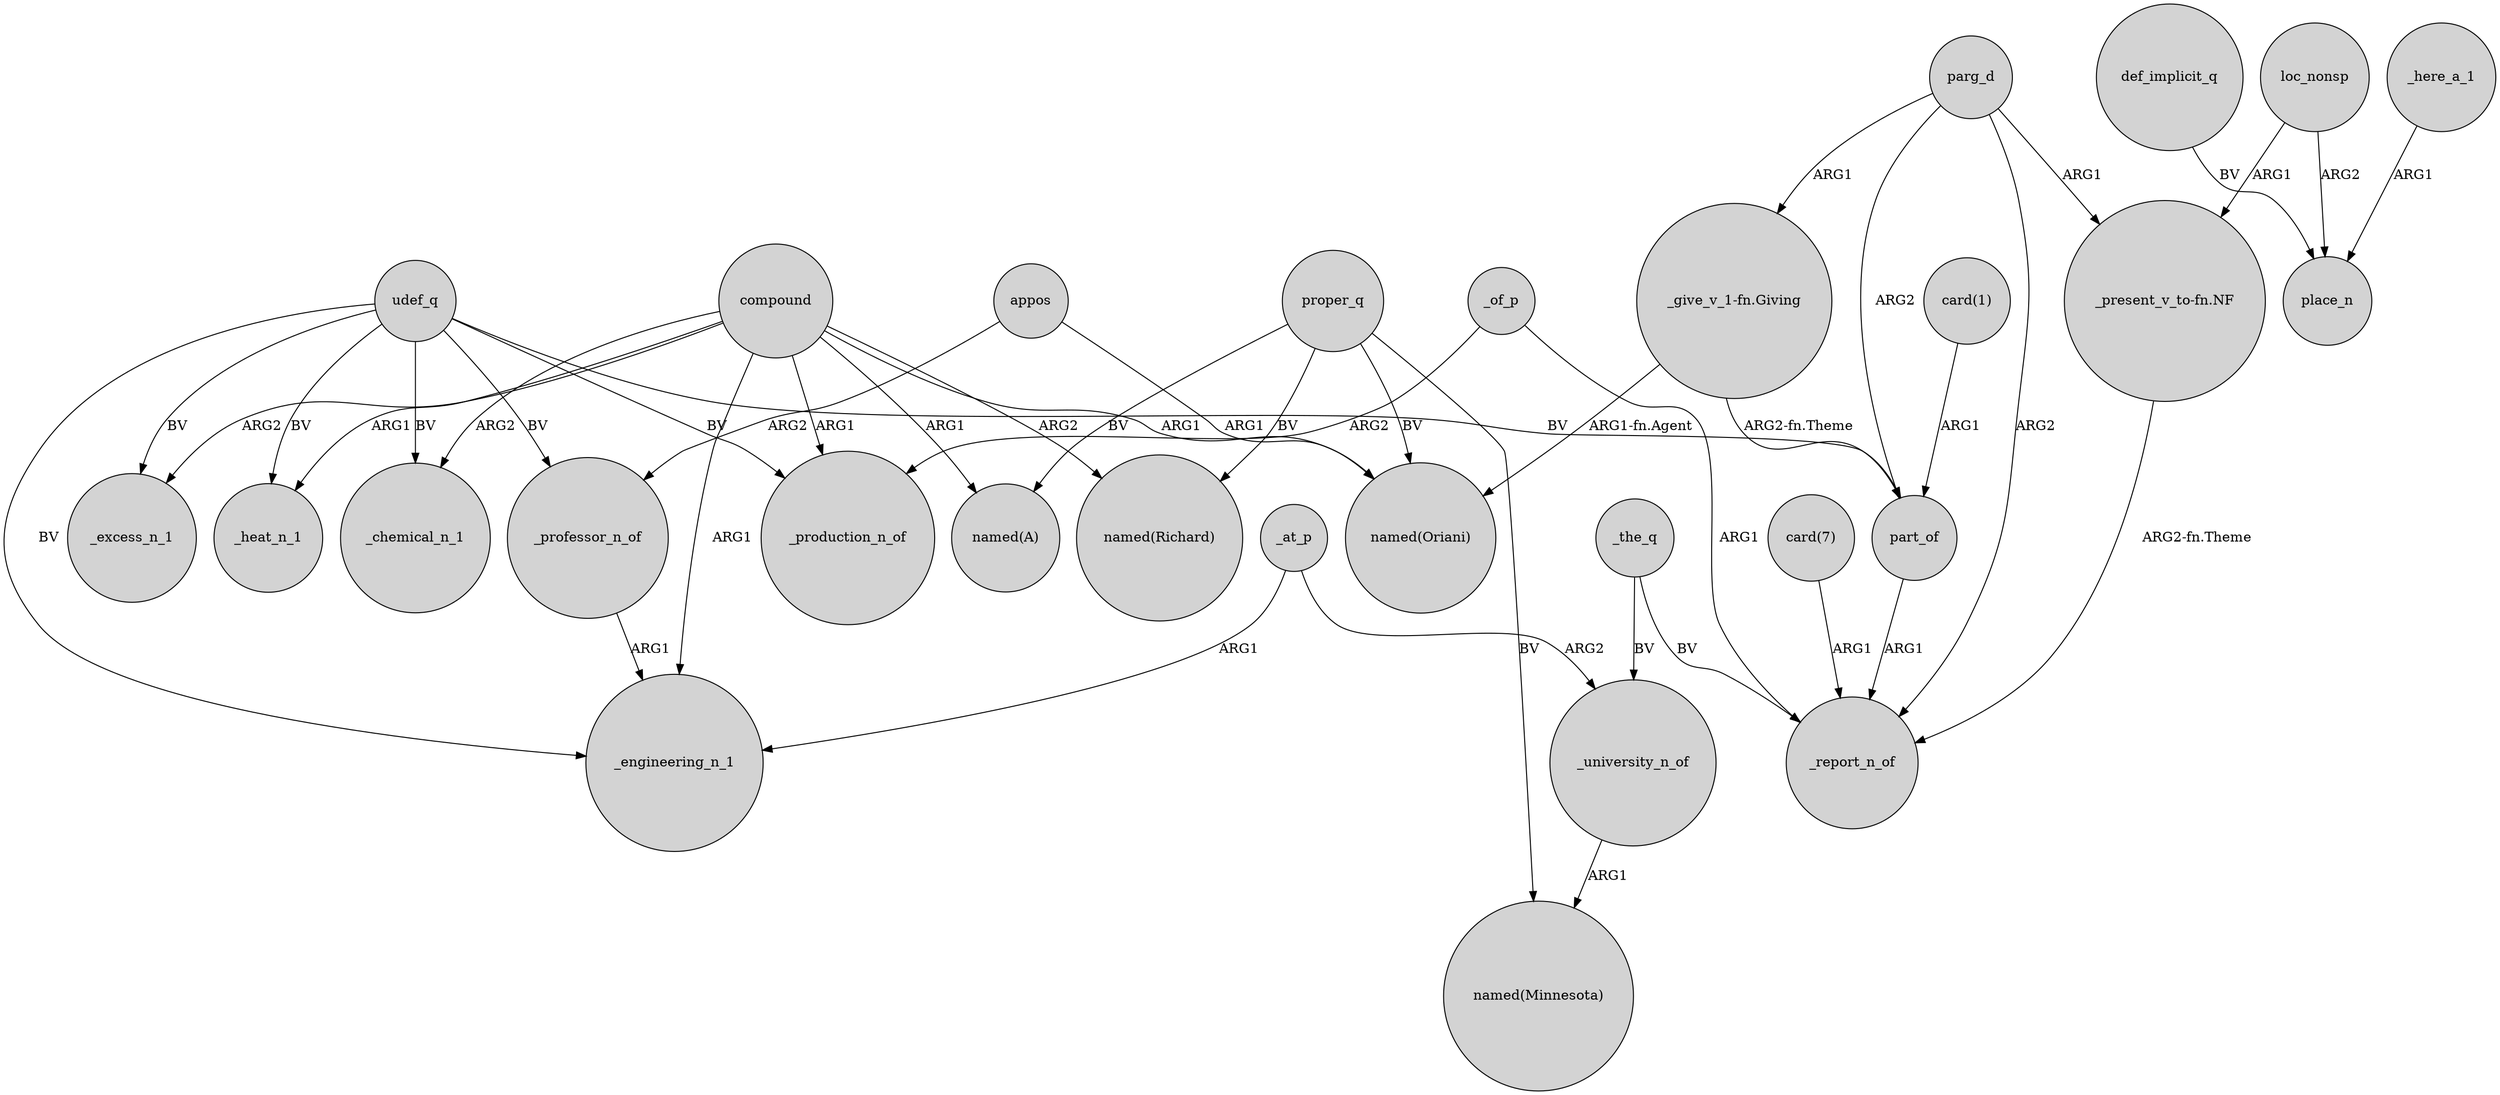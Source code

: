 digraph {
	node [shape=circle style=filled]
	udef_q -> _production_n_of [label=BV]
	udef_q -> _excess_n_1 [label=BV]
	"_give_v_1-fn.Giving" -> "named(Oriani)" [label="ARG1-fn.Agent"]
	proper_q -> "named(Oriani)" [label=BV]
	udef_q -> part_of [label=BV]
	_here_a_1 -> place_n [label=ARG1]
	part_of -> _report_n_of [label=ARG1]
	compound -> _production_n_of [label=ARG1]
	compound -> _heat_n_1 [label=ARG1]
	udef_q -> _professor_n_of [label=BV]
	_the_q -> _university_n_of [label=BV]
	"card(7)" -> _report_n_of [label=ARG1]
	compound -> "named(Richard)" [label=ARG2]
	compound -> _engineering_n_1 [label=ARG1]
	compound -> _excess_n_1 [label=ARG2]
	def_implicit_q -> place_n [label=BV]
	compound -> "named(A)" [label=ARG1]
	"_present_v_to-fn.NF" -> _report_n_of [label="ARG2-fn.Theme"]
	parg_d -> _report_n_of [label=ARG2]
	"_give_v_1-fn.Giving" -> part_of [label="ARG2-fn.Theme"]
	udef_q -> _heat_n_1 [label=BV]
	compound -> _chemical_n_1 [label=ARG2]
	_at_p -> _university_n_of [label=ARG2]
	proper_q -> "named(Minnesota)" [label=BV]
	loc_nonsp -> "_present_v_to-fn.NF" [label=ARG1]
	_at_p -> _engineering_n_1 [label=ARG1]
	_of_p -> _report_n_of [label=ARG1]
	proper_q -> "named(Richard)" [label=BV]
	_the_q -> _report_n_of [label=BV]
	_of_p -> _production_n_of [label=ARG2]
	_professor_n_of -> _engineering_n_1 [label=ARG1]
	"card(1)" -> part_of [label=ARG1]
	parg_d -> "_present_v_to-fn.NF" [label=ARG1]
	compound -> "named(Oriani)" [label=ARG1]
	loc_nonsp -> place_n [label=ARG2]
	parg_d -> part_of [label=ARG2]
	_university_n_of -> "named(Minnesota)" [label=ARG1]
	appos -> _professor_n_of [label=ARG2]
	appos -> "named(Oriani)" [label=ARG1]
	udef_q -> _engineering_n_1 [label=BV]
	udef_q -> _chemical_n_1 [label=BV]
	parg_d -> "_give_v_1-fn.Giving" [label=ARG1]
	proper_q -> "named(A)" [label=BV]
}
